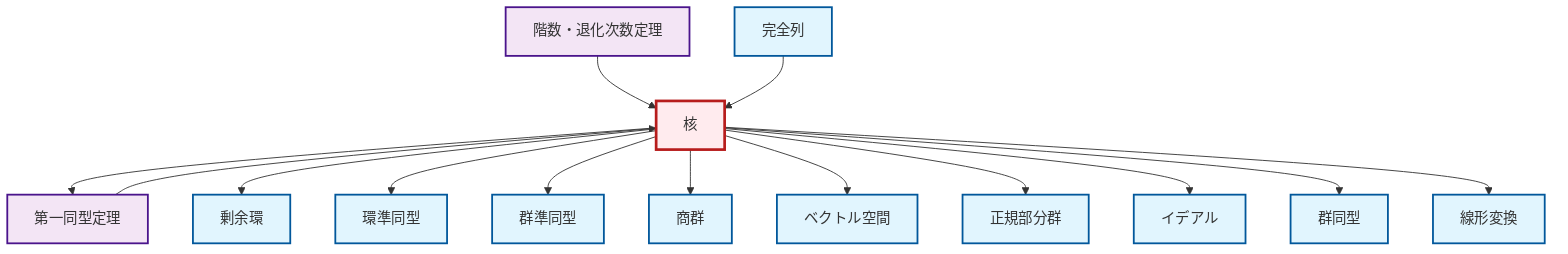 graph TD
    classDef definition fill:#e1f5fe,stroke:#01579b,stroke-width:2px
    classDef theorem fill:#f3e5f5,stroke:#4a148c,stroke-width:2px
    classDef axiom fill:#fff3e0,stroke:#e65100,stroke-width:2px
    classDef example fill:#e8f5e9,stroke:#1b5e20,stroke-width:2px
    classDef current fill:#ffebee,stroke:#b71c1c,stroke-width:3px
    def-exact-sequence["完全列"]:::definition
    def-homomorphism["群準同型"]:::definition
    def-quotient-group["商群"]:::definition
    def-ring-homomorphism["環準同型"]:::definition
    def-vector-space["ベクトル空間"]:::definition
    def-normal-subgroup["正規部分群"]:::definition
    thm-rank-nullity["階数・退化次数定理"]:::theorem
    def-ideal["イデアル"]:::definition
    def-linear-transformation["線形変換"]:::definition
    def-isomorphism["群同型"]:::definition
    def-kernel["核"]:::definition
    thm-first-isomorphism["第一同型定理"]:::theorem
    def-quotient-ring["剰余環"]:::definition
    def-kernel --> thm-first-isomorphism
    def-kernel --> def-quotient-ring
    def-kernel --> def-ring-homomorphism
    thm-rank-nullity --> def-kernel
    def-kernel --> def-homomorphism
    def-kernel --> def-quotient-group
    def-kernel --> def-vector-space
    def-kernel --> def-normal-subgroup
    thm-first-isomorphism --> def-kernel
    def-kernel --> def-ideal
    def-exact-sequence --> def-kernel
    def-kernel --> def-isomorphism
    def-kernel --> def-linear-transformation
    class def-kernel current